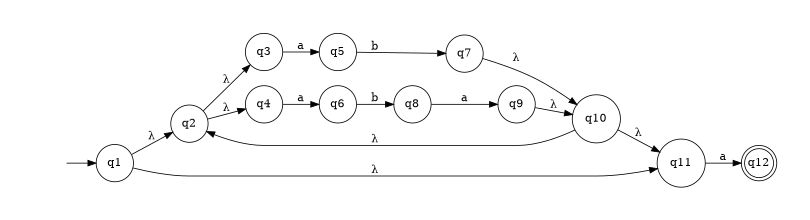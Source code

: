 digraph {
	rankdir=LR;
	margin=0.2;
	size=5;
	node [margin=0.1 shape=circle];
	q12[margin=0 shape=doublecircle];
	" "[color=white width=0];
	" " -> q1;
	q1 -> q2 [label=<&#955;>];
	q1 -> q11 [label=<&#955;>];
	q2 -> q3 [label=<&#955;>];
	q2 -> q4 [label=<&#955;>];
	q3 -> q5 [label="a"];
	q5 -> q7 [label="b"];
	q7 -> q10 [label=<&#955;>];
	q4 -> q6 [label="a"];
	q6 -> q8 [label="b"];
	q8 -> q9 [label="a"];
	q9 -> q10 [label=<&#955;>];
	q10 -> q11 [label=<&#955;>];
	q10 -> q2 [label=<&#955;>];
	q11 -> q12 [label="a"];
}
